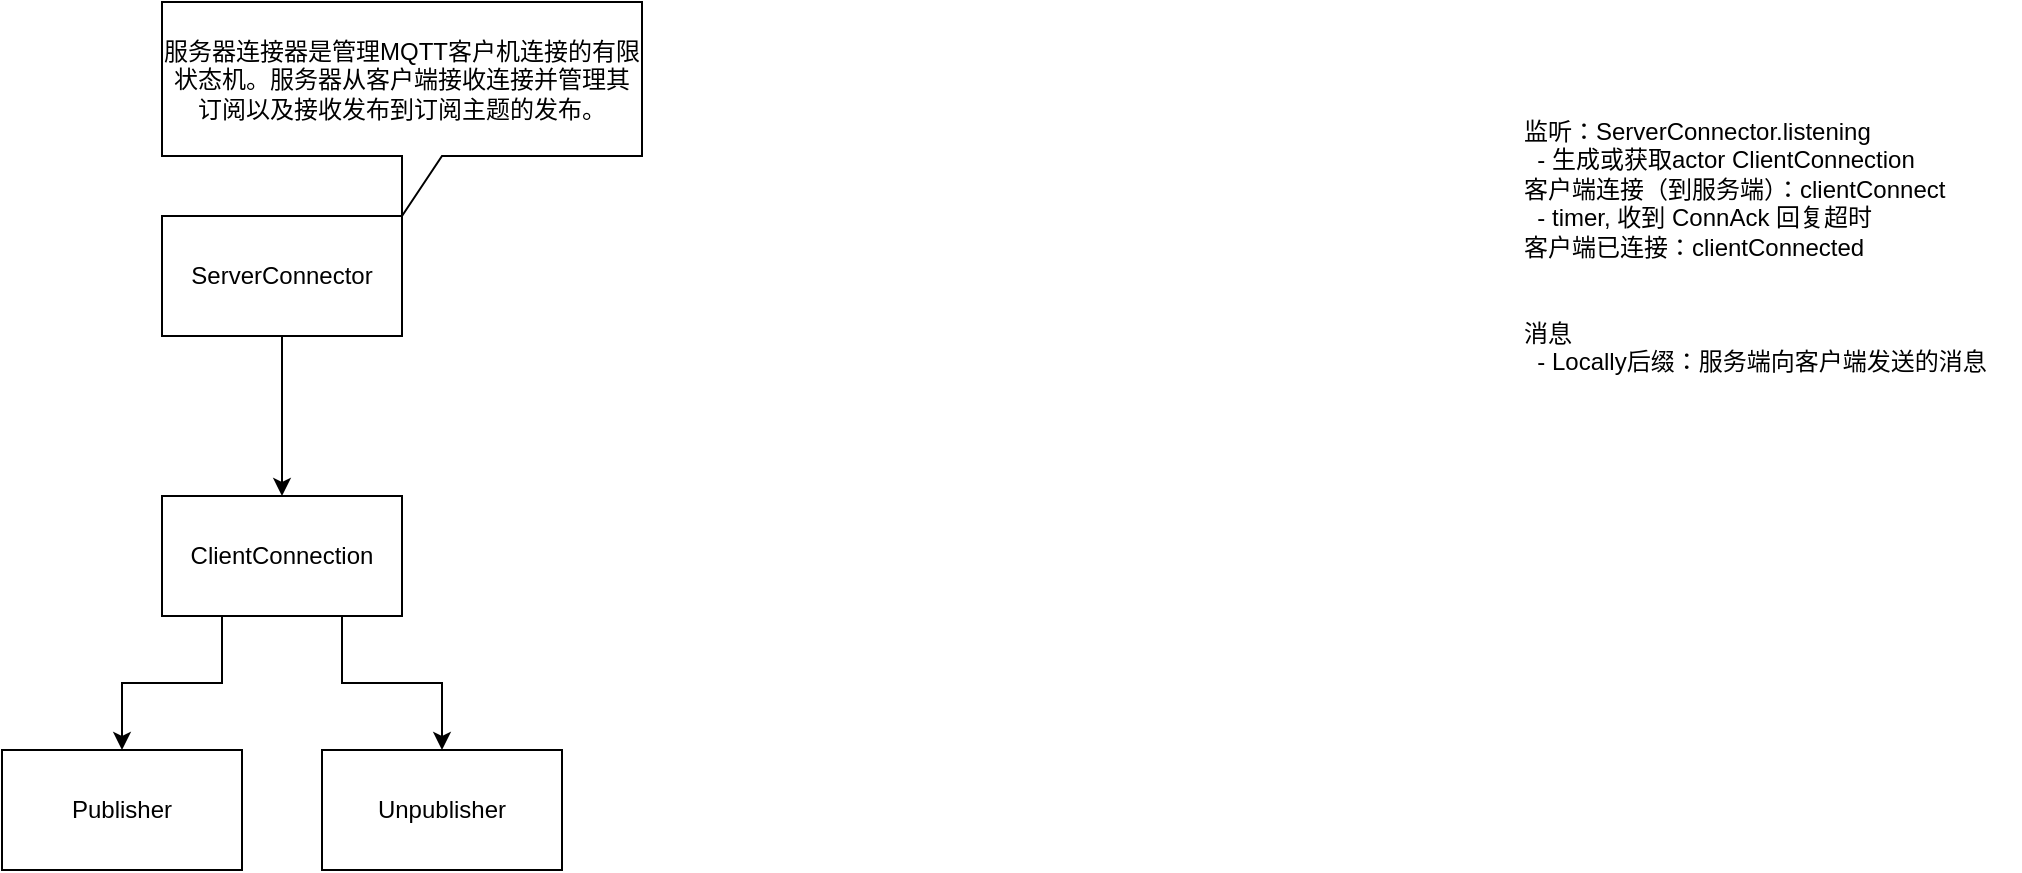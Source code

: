<mxfile version="11.2.5" type="device" pages="1"><diagram id="Ax7aVnJhXFWemiiZl6zA" name="MQTT"><mxGraphModel dx="1102" dy="804" grid="1" gridSize="10" guides="1" tooltips="1" connect="1" arrows="1" fold="1" page="1" pageScale="1" pageWidth="1169" pageHeight="827" math="0" shadow="0"><root><mxCell id="0"/><mxCell id="1" parent="0"/><mxCell id="hNFjg3Unvnao265DB-R5-3" value="" style="edgeStyle=orthogonalEdgeStyle;rounded=0;orthogonalLoop=1;jettySize=auto;html=1;" edge="1" parent="1" source="hNFjg3Unvnao265DB-R5-1" target="hNFjg3Unvnao265DB-R5-2"><mxGeometry relative="1" as="geometry"/></mxCell><mxCell id="hNFjg3Unvnao265DB-R5-1" value="ServerConnector" style="rounded=0;whiteSpace=wrap;html=1;" vertex="1" parent="1"><mxGeometry x="160" y="213" width="120" height="60" as="geometry"/></mxCell><mxCell id="hNFjg3Unvnao265DB-R5-7" value="" style="edgeStyle=orthogonalEdgeStyle;rounded=0;orthogonalLoop=1;jettySize=auto;html=1;exitX=0.25;exitY=1;exitDx=0;exitDy=0;" edge="1" parent="1" source="hNFjg3Unvnao265DB-R5-2" target="hNFjg3Unvnao265DB-R5-6"><mxGeometry relative="1" as="geometry"/></mxCell><mxCell id="hNFjg3Unvnao265DB-R5-9" style="edgeStyle=orthogonalEdgeStyle;rounded=0;orthogonalLoop=1;jettySize=auto;html=1;exitX=0.75;exitY=1;exitDx=0;exitDy=0;" edge="1" parent="1" source="hNFjg3Unvnao265DB-R5-2" target="hNFjg3Unvnao265DB-R5-8"><mxGeometry relative="1" as="geometry"/></mxCell><mxCell id="hNFjg3Unvnao265DB-R5-2" value="ClientConnection" style="rounded=0;whiteSpace=wrap;html=1;" vertex="1" parent="1"><mxGeometry x="160" y="353" width="120" height="60" as="geometry"/></mxCell><mxCell id="hNFjg3Unvnao265DB-R5-6" value="Publisher" style="rounded=0;whiteSpace=wrap;html=1;" vertex="1" parent="1"><mxGeometry x="80" y="480" width="120" height="60" as="geometry"/></mxCell><mxCell id="hNFjg3Unvnao265DB-R5-4" value="&lt;div&gt;监听：ServerConnector.listening&lt;/div&gt;&lt;div&gt;&amp;nbsp; - 生成或获取actor ClientConnection&lt;/div&gt;&lt;div&gt;客户端连接（到服务端）：clientConnect&lt;/div&gt;&lt;div&gt;&amp;nbsp; - timer, 收到 ConnAck 回复超时&lt;/div&gt;&lt;div&gt;客户端已连接：clientConnected&lt;/div&gt;&lt;div&gt;&lt;br&gt;&lt;/div&gt;&lt;div&gt;&lt;br&gt;&lt;/div&gt;&lt;div&gt;消息&lt;/div&gt;&lt;div&gt;&amp;nbsp; - Locally后缀：服务端向客户端发送的消息&lt;/div&gt;&lt;div&gt;&lt;br&gt;&lt;/div&gt;" style="text;html=1;resizable=0;points=[];autosize=1;align=left;verticalAlign=top;spacingTop=-4;" vertex="1" parent="1"><mxGeometry x="839" y="161" width="250" height="140" as="geometry"/></mxCell><mxCell id="hNFjg3Unvnao265DB-R5-5" value="服务器连接器是管理MQTT客户机连接的有限状态机。服务器从客户端接收连接并管理其订阅以及接收发布到订阅主题的发布。" style="shape=callout;whiteSpace=wrap;html=1;perimeter=calloutPerimeter;" vertex="1" parent="1"><mxGeometry x="160" y="106" width="240" height="107" as="geometry"/></mxCell><mxCell id="hNFjg3Unvnao265DB-R5-8" value="Unpublisher" style="rounded=0;whiteSpace=wrap;html=1;" vertex="1" parent="1"><mxGeometry x="240" y="480" width="120" height="60" as="geometry"/></mxCell></root></mxGraphModel></diagram></mxfile>